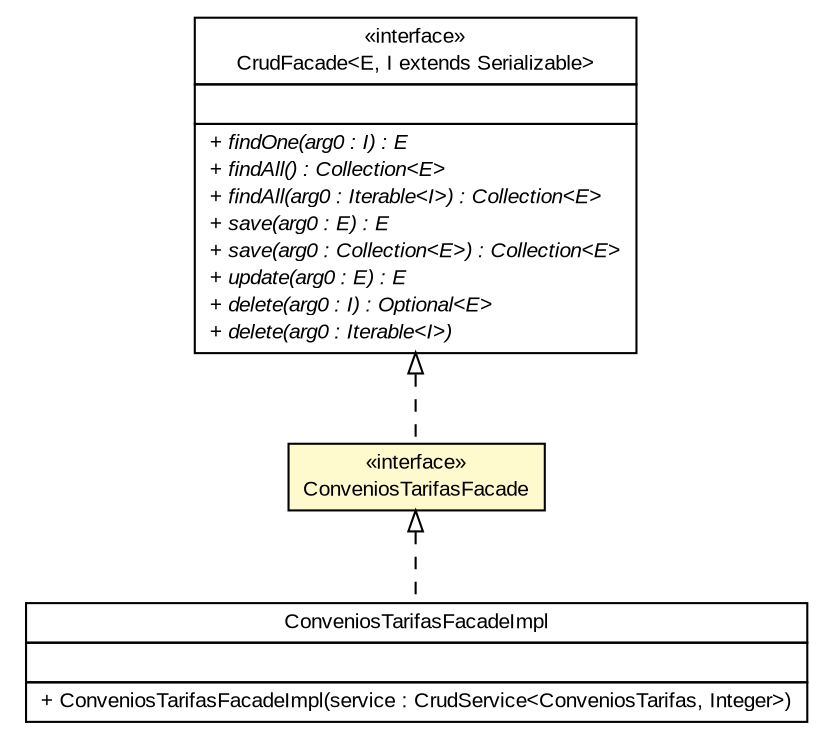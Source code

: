 #!/usr/local/bin/dot
#
# Class diagram 
# Generated by UMLGraph version R5_6 (http://www.umlgraph.org/)
#

digraph G {
	edge [fontname="arial",fontsize=10,labelfontname="arial",labelfontsize=10];
	node [fontname="arial",fontsize=10,shape=plaintext];
	nodesep=0.25;
	ranksep=0.5;
	// br.gov.to.sefaz.arr.parametros.business.facade.ConveniosTarifasFacade
	c11786 [label=<<table title="br.gov.to.sefaz.arr.parametros.business.facade.ConveniosTarifasFacade" border="0" cellborder="1" cellspacing="0" cellpadding="2" port="p" bgcolor="lemonChiffon" href="./ConveniosTarifasFacade.html">
		<tr><td><table border="0" cellspacing="0" cellpadding="1">
<tr><td align="center" balign="center"> &#171;interface&#187; </td></tr>
<tr><td align="center" balign="center"> ConveniosTarifasFacade </td></tr>
		</table></td></tr>
		</table>>, URL="./ConveniosTarifasFacade.html", fontname="arial", fontcolor="black", fontsize=10.0];
	// br.gov.to.sefaz.arr.parametros.business.facade.impl.ConveniosTarifasFacadeImpl
	c11796 [label=<<table title="br.gov.to.sefaz.arr.parametros.business.facade.impl.ConveniosTarifasFacadeImpl" border="0" cellborder="1" cellspacing="0" cellpadding="2" port="p" href="./impl/ConveniosTarifasFacadeImpl.html">
		<tr><td><table border="0" cellspacing="0" cellpadding="1">
<tr><td align="center" balign="center"> ConveniosTarifasFacadeImpl </td></tr>
		</table></td></tr>
		<tr><td><table border="0" cellspacing="0" cellpadding="1">
<tr><td align="left" balign="left">  </td></tr>
		</table></td></tr>
		<tr><td><table border="0" cellspacing="0" cellpadding="1">
<tr><td align="left" balign="left"> + ConveniosTarifasFacadeImpl(service : CrudService&lt;ConveniosTarifas, Integer&gt;) </td></tr>
		</table></td></tr>
		</table>>, URL="./impl/ConveniosTarifasFacadeImpl.html", fontname="arial", fontcolor="black", fontsize=10.0];
	//br.gov.to.sefaz.arr.parametros.business.facade.ConveniosTarifasFacade implements br.gov.to.sefaz.business.facade.CrudFacade<E, I extends java.io.Serializable>
	c11964:p -> c11786:p [dir=back,arrowtail=empty,style=dashed];
	//br.gov.to.sefaz.arr.parametros.business.facade.impl.ConveniosTarifasFacadeImpl implements br.gov.to.sefaz.arr.parametros.business.facade.ConveniosTarifasFacade
	c11786:p -> c11796:p [dir=back,arrowtail=empty,style=dashed];
	// br.gov.to.sefaz.business.facade.CrudFacade<E, I extends java.io.Serializable>
	c11964 [label=<<table title="br.gov.to.sefaz.business.facade.CrudFacade" border="0" cellborder="1" cellspacing="0" cellpadding="2" port="p" href="http://java.sun.com/j2se/1.4.2/docs/api/br/gov/to/sefaz/business/facade/CrudFacade.html">
		<tr><td><table border="0" cellspacing="0" cellpadding="1">
<tr><td align="center" balign="center"> &#171;interface&#187; </td></tr>
<tr><td align="center" balign="center"> CrudFacade&lt;E, I extends Serializable&gt; </td></tr>
		</table></td></tr>
		<tr><td><table border="0" cellspacing="0" cellpadding="1">
<tr><td align="left" balign="left">  </td></tr>
		</table></td></tr>
		<tr><td><table border="0" cellspacing="0" cellpadding="1">
<tr><td align="left" balign="left"><font face="arial italic" point-size="10.0"> + findOne(arg0 : I) : E </font></td></tr>
<tr><td align="left" balign="left"><font face="arial italic" point-size="10.0"> + findAll() : Collection&lt;E&gt; </font></td></tr>
<tr><td align="left" balign="left"><font face="arial italic" point-size="10.0"> + findAll(arg0 : Iterable&lt;I&gt;) : Collection&lt;E&gt; </font></td></tr>
<tr><td align="left" balign="left"><font face="arial italic" point-size="10.0"> + save(arg0 : E) : E </font></td></tr>
<tr><td align="left" balign="left"><font face="arial italic" point-size="10.0"> + save(arg0 : Collection&lt;E&gt;) : Collection&lt;E&gt; </font></td></tr>
<tr><td align="left" balign="left"><font face="arial italic" point-size="10.0"> + update(arg0 : E) : E </font></td></tr>
<tr><td align="left" balign="left"><font face="arial italic" point-size="10.0"> + delete(arg0 : I) : Optional&lt;E&gt; </font></td></tr>
<tr><td align="left" balign="left"><font face="arial italic" point-size="10.0"> + delete(arg0 : Iterable&lt;I&gt;) </font></td></tr>
		</table></td></tr>
		</table>>, URL="http://java.sun.com/j2se/1.4.2/docs/api/br/gov/to/sefaz/business/facade/CrudFacade.html", fontname="arial", fontcolor="black", fontsize=10.0];
}

